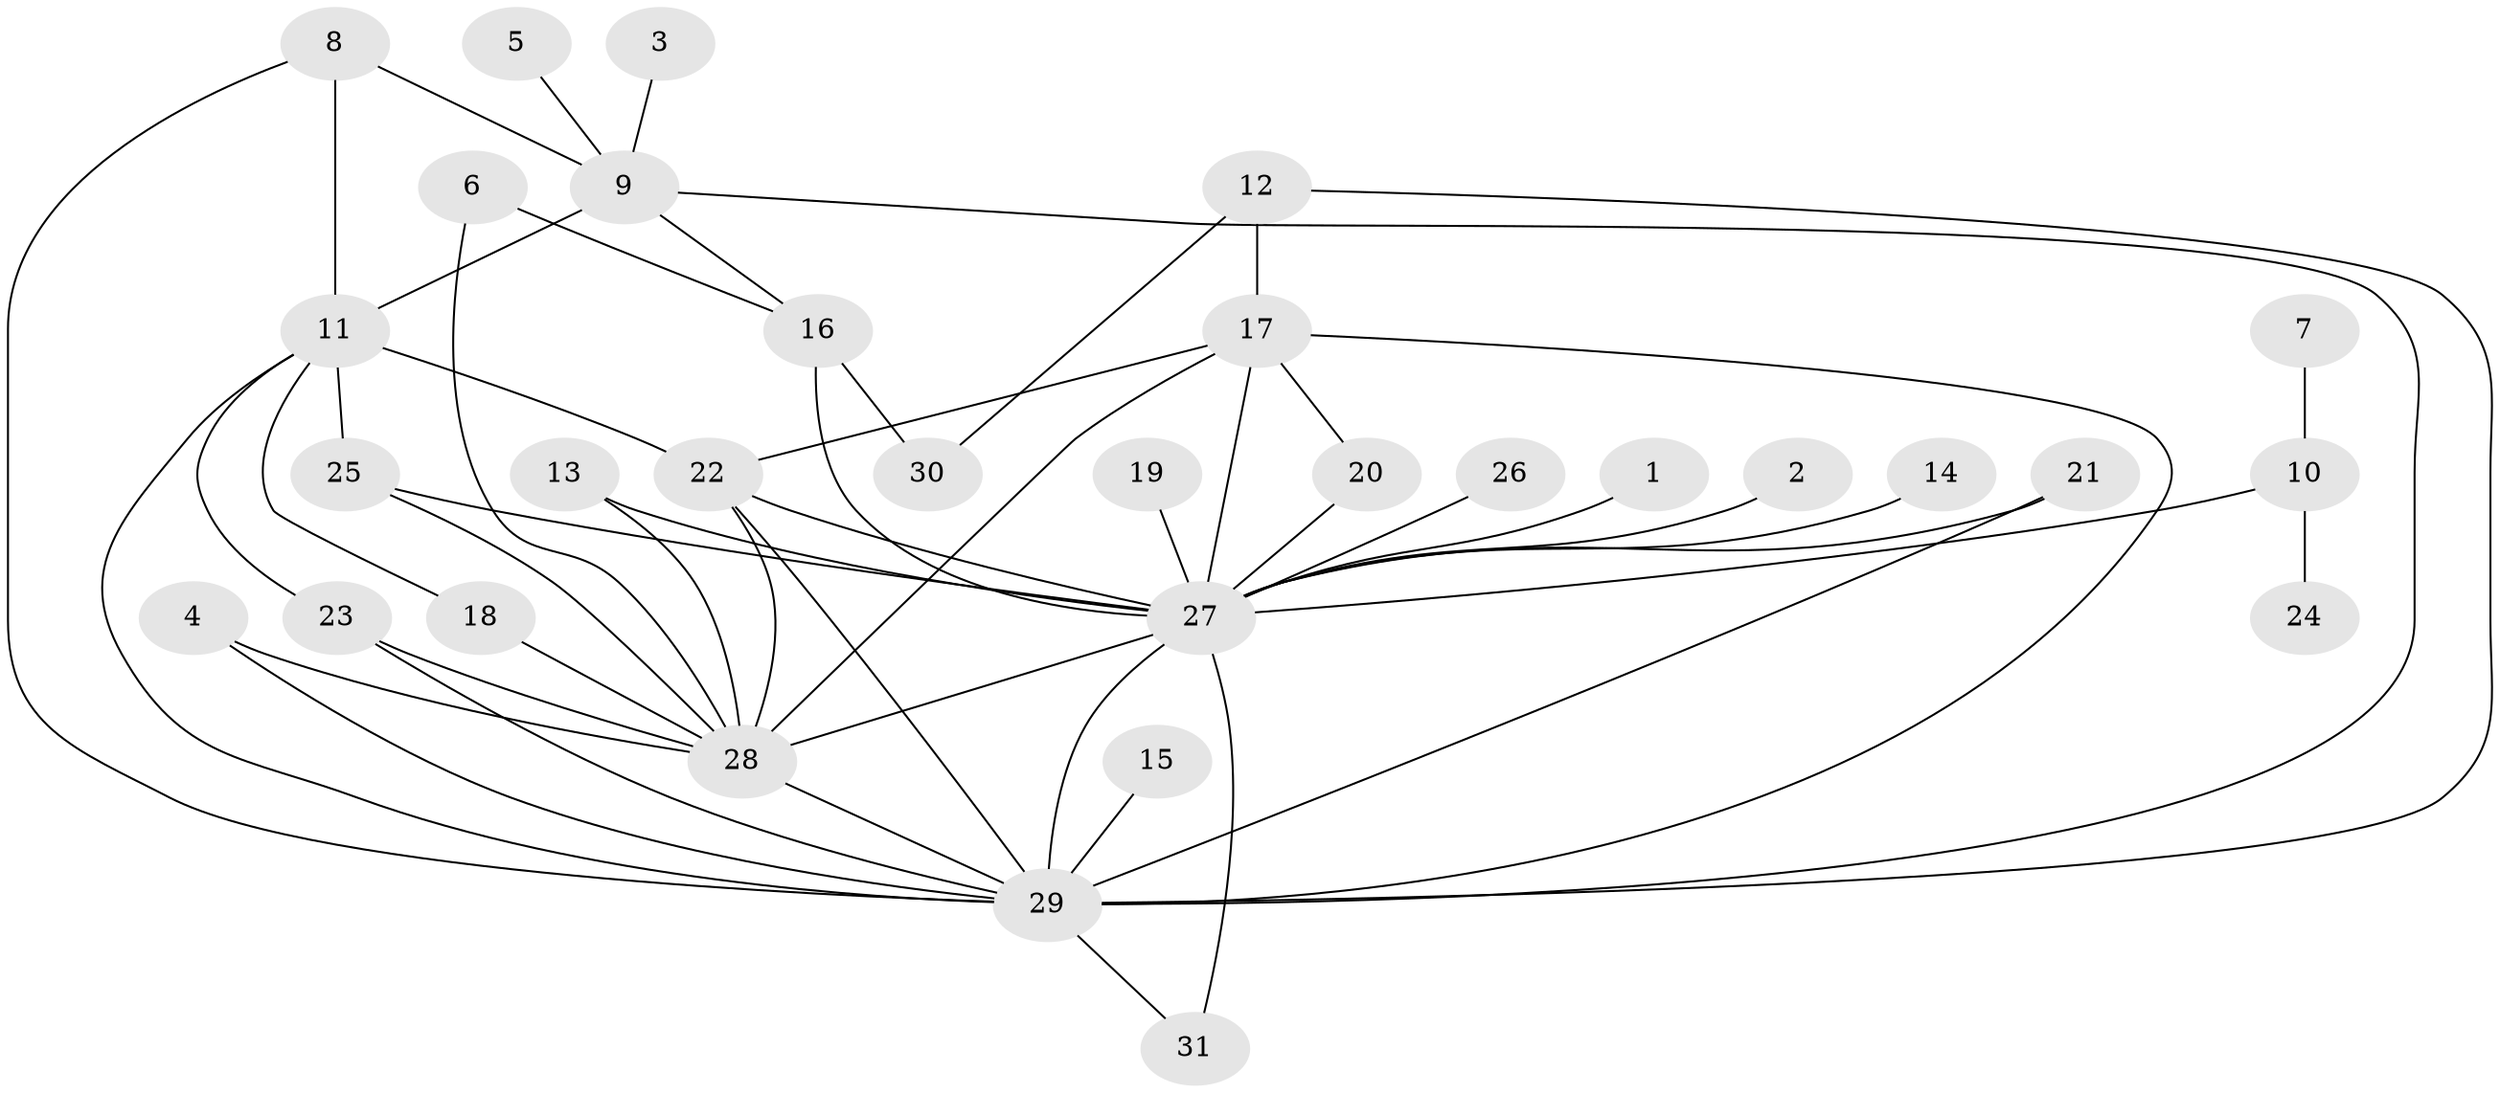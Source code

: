 // original degree distribution, {18: 0.01639344262295082, 3: 0.16393442622950818, 16: 0.01639344262295082, 13: 0.01639344262295082, 7: 0.06557377049180328, 4: 0.04918032786885246, 1: 0.5245901639344263, 9: 0.01639344262295082, 8: 0.01639344262295082, 2: 0.09836065573770492, 6: 0.01639344262295082}
// Generated by graph-tools (version 1.1) at 2025/49/03/09/25 03:49:58]
// undirected, 31 vertices, 54 edges
graph export_dot {
graph [start="1"]
  node [color=gray90,style=filled];
  1;
  2;
  3;
  4;
  5;
  6;
  7;
  8;
  9;
  10;
  11;
  12;
  13;
  14;
  15;
  16;
  17;
  18;
  19;
  20;
  21;
  22;
  23;
  24;
  25;
  26;
  27;
  28;
  29;
  30;
  31;
  1 -- 27 [weight=1.0];
  2 -- 27 [weight=1.0];
  3 -- 9 [weight=1.0];
  4 -- 28 [weight=1.0];
  4 -- 29 [weight=1.0];
  5 -- 9 [weight=1.0];
  6 -- 16 [weight=1.0];
  6 -- 28 [weight=1.0];
  7 -- 10 [weight=1.0];
  8 -- 9 [weight=1.0];
  8 -- 11 [weight=1.0];
  8 -- 29 [weight=1.0];
  9 -- 11 [weight=1.0];
  9 -- 16 [weight=1.0];
  9 -- 29 [weight=1.0];
  10 -- 24 [weight=1.0];
  10 -- 27 [weight=1.0];
  11 -- 18 [weight=1.0];
  11 -- 22 [weight=1.0];
  11 -- 23 [weight=1.0];
  11 -- 25 [weight=1.0];
  11 -- 29 [weight=1.0];
  12 -- 17 [weight=1.0];
  12 -- 29 [weight=1.0];
  12 -- 30 [weight=1.0];
  13 -- 27 [weight=1.0];
  13 -- 28 [weight=1.0];
  14 -- 27 [weight=1.0];
  15 -- 29 [weight=1.0];
  16 -- 27 [weight=1.0];
  16 -- 30 [weight=2.0];
  17 -- 20 [weight=1.0];
  17 -- 22 [weight=1.0];
  17 -- 27 [weight=1.0];
  17 -- 28 [weight=1.0];
  17 -- 29 [weight=1.0];
  18 -- 28 [weight=1.0];
  19 -- 27 [weight=1.0];
  20 -- 27 [weight=2.0];
  21 -- 27 [weight=1.0];
  21 -- 29 [weight=1.0];
  22 -- 27 [weight=1.0];
  22 -- 28 [weight=1.0];
  22 -- 29 [weight=1.0];
  23 -- 28 [weight=1.0];
  23 -- 29 [weight=1.0];
  25 -- 27 [weight=1.0];
  25 -- 28 [weight=1.0];
  26 -- 27 [weight=1.0];
  27 -- 28 [weight=2.0];
  27 -- 29 [weight=1.0];
  27 -- 31 [weight=1.0];
  28 -- 29 [weight=1.0];
  29 -- 31 [weight=1.0];
}
